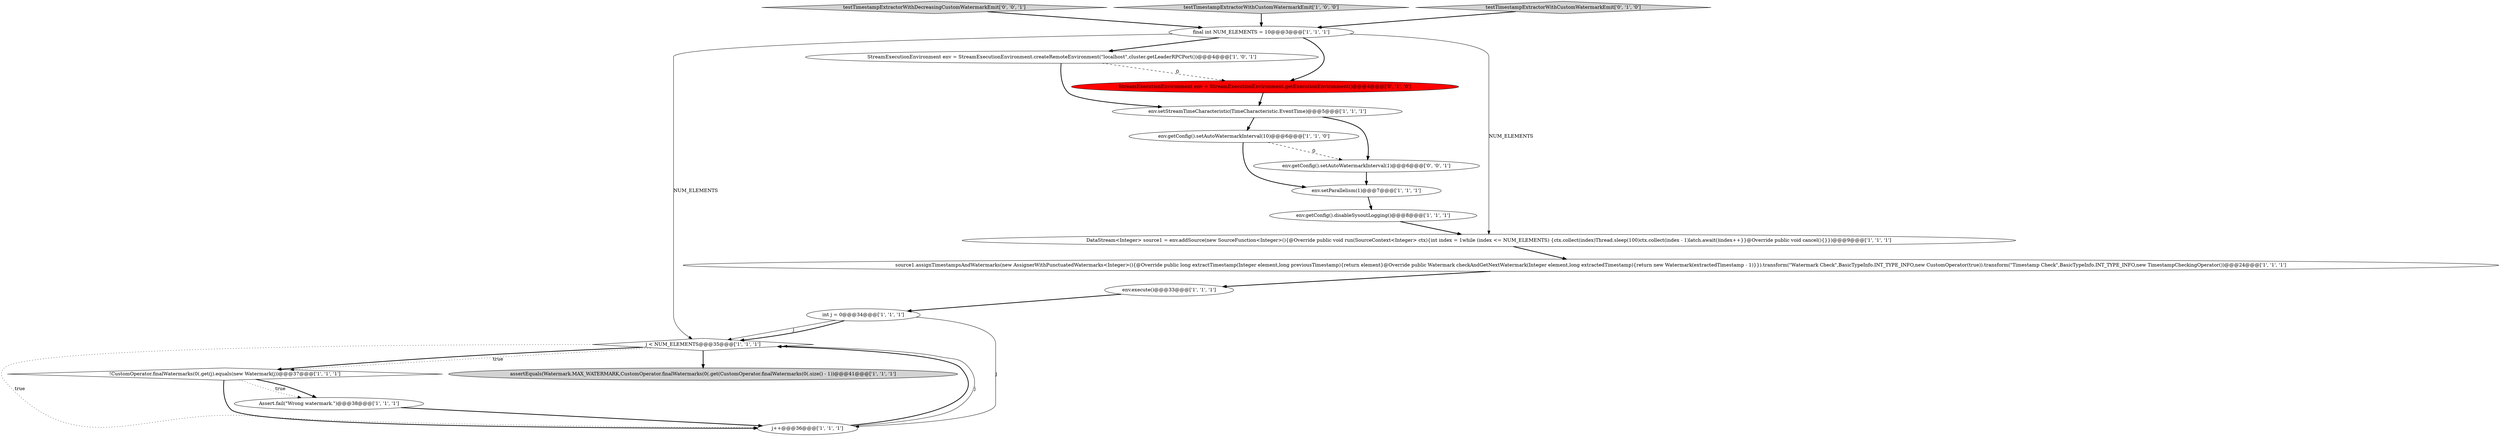 digraph {
15 [style = filled, label = "env.setStreamTimeCharacteristic(TimeCharacteristic.EventTime)@@@5@@@['1', '1', '1']", fillcolor = white, shape = ellipse image = "AAA0AAABBB1BBB"];
12 [style = filled, label = "j < NUM_ELEMENTS@@@35@@@['1', '1', '1']", fillcolor = white, shape = diamond image = "AAA0AAABBB1BBB"];
3 [style = filled, label = "StreamExecutionEnvironment env = StreamExecutionEnvironment.createRemoteEnvironment(\"localhost\",cluster.getLeaderRPCPort())@@@4@@@['1', '0', '1']", fillcolor = white, shape = ellipse image = "AAA0AAABBB1BBB"];
16 [style = filled, label = "StreamExecutionEnvironment env = StreamExecutionEnvironment.getExecutionEnvironment()@@@4@@@['0', '1', '0']", fillcolor = red, shape = ellipse image = "AAA1AAABBB2BBB"];
7 [style = filled, label = "j++@@@36@@@['1', '1', '1']", fillcolor = white, shape = ellipse image = "AAA0AAABBB1BBB"];
8 [style = filled, label = "final int NUM_ELEMENTS = 10@@@3@@@['1', '1', '1']", fillcolor = white, shape = ellipse image = "AAA0AAABBB1BBB"];
19 [style = filled, label = "testTimestampExtractorWithDecreasingCustomWatermarkEmit['0', '0', '1']", fillcolor = lightgray, shape = diamond image = "AAA0AAABBB3BBB"];
1 [style = filled, label = "testTimestampExtractorWithCustomWatermarkEmit['1', '0', '0']", fillcolor = lightgray, shape = diamond image = "AAA0AAABBB1BBB"];
13 [style = filled, label = "env.getConfig().setAutoWatermarkInterval(10)@@@6@@@['1', '1', '0']", fillcolor = white, shape = ellipse image = "AAA0AAABBB1BBB"];
2 [style = filled, label = "DataStream<Integer> source1 = env.addSource(new SourceFunction<Integer>(){@Override public void run(SourceContext<Integer> ctx){int index = 1while (index <= NUM_ELEMENTS) {ctx.collect(index)Thread.sleep(100)ctx.collect(index - 1)latch.await()index++}}@Override public void cancel(){}})@@@9@@@['1', '1', '1']", fillcolor = white, shape = ellipse image = "AAA0AAABBB1BBB"];
14 [style = filled, label = "env.execute()@@@33@@@['1', '1', '1']", fillcolor = white, shape = ellipse image = "AAA0AAABBB1BBB"];
4 [style = filled, label = "env.setParallelism(1)@@@7@@@['1', '1', '1']", fillcolor = white, shape = ellipse image = "AAA0AAABBB1BBB"];
17 [style = filled, label = "testTimestampExtractorWithCustomWatermarkEmit['0', '1', '0']", fillcolor = lightgray, shape = diamond image = "AAA0AAABBB2BBB"];
10 [style = filled, label = "int j = 0@@@34@@@['1', '1', '1']", fillcolor = white, shape = ellipse image = "AAA0AAABBB1BBB"];
6 [style = filled, label = "Assert.fail(\"Wrong watermark.\")@@@38@@@['1', '1', '1']", fillcolor = white, shape = ellipse image = "AAA0AAABBB1BBB"];
9 [style = filled, label = "source1.assignTimestampsAndWatermarks(new AssignerWithPunctuatedWatermarks<Integer>(){@Override public long extractTimestamp(Integer element,long previousTimestamp){return element}@Override public Watermark checkAndGetNextWatermark(Integer element,long extractedTimestamp){return new Watermark(extractedTimestamp - 1)}}).transform(\"Watermark Check\",BasicTypeInfo.INT_TYPE_INFO,new CustomOperator(true)).transform(\"Timestamp Check\",BasicTypeInfo.INT_TYPE_INFO,new TimestampCheckingOperator())@@@24@@@['1', '1', '1']", fillcolor = white, shape = ellipse image = "AAA0AAABBB1BBB"];
5 [style = filled, label = "!CustomOperator.finalWatermarks(0(.get(j).equals(new Watermark(j))@@@37@@@['1', '1', '1']", fillcolor = white, shape = diamond image = "AAA0AAABBB1BBB"];
18 [style = filled, label = "env.getConfig().setAutoWatermarkInterval(1)@@@6@@@['0', '0', '1']", fillcolor = white, shape = ellipse image = "AAA0AAABBB3BBB"];
11 [style = filled, label = "assertEquals(Watermark.MAX_WATERMARK,CustomOperator.finalWatermarks(0(.get(CustomOperator.finalWatermarks(0(.size() - 1))@@@41@@@['1', '1', '1']", fillcolor = lightgray, shape = ellipse image = "AAA0AAABBB1BBB"];
0 [style = filled, label = "env.getConfig().disableSysoutLogging()@@@8@@@['1', '1', '1']", fillcolor = white, shape = ellipse image = "AAA0AAABBB1BBB"];
17->8 [style = bold, label=""];
8->16 [style = bold, label=""];
16->15 [style = bold, label=""];
15->13 [style = bold, label=""];
1->8 [style = bold, label=""];
12->5 [style = bold, label=""];
8->12 [style = solid, label="NUM_ELEMENTS"];
7->12 [style = bold, label=""];
10->12 [style = solid, label="j"];
8->2 [style = solid, label="NUM_ELEMENTS"];
0->2 [style = bold, label=""];
8->3 [style = bold, label=""];
12->11 [style = bold, label=""];
10->7 [style = solid, label="j"];
5->6 [style = dotted, label="true"];
14->10 [style = bold, label=""];
3->15 [style = bold, label=""];
2->9 [style = bold, label=""];
7->12 [style = solid, label="j"];
15->18 [style = bold, label=""];
19->8 [style = bold, label=""];
4->0 [style = bold, label=""];
5->6 [style = bold, label=""];
18->4 [style = bold, label=""];
12->5 [style = dotted, label="true"];
10->12 [style = bold, label=""];
9->14 [style = bold, label=""];
5->7 [style = bold, label=""];
13->18 [style = dashed, label="0"];
6->7 [style = bold, label=""];
12->7 [style = dotted, label="true"];
3->16 [style = dashed, label="0"];
13->4 [style = bold, label=""];
}
